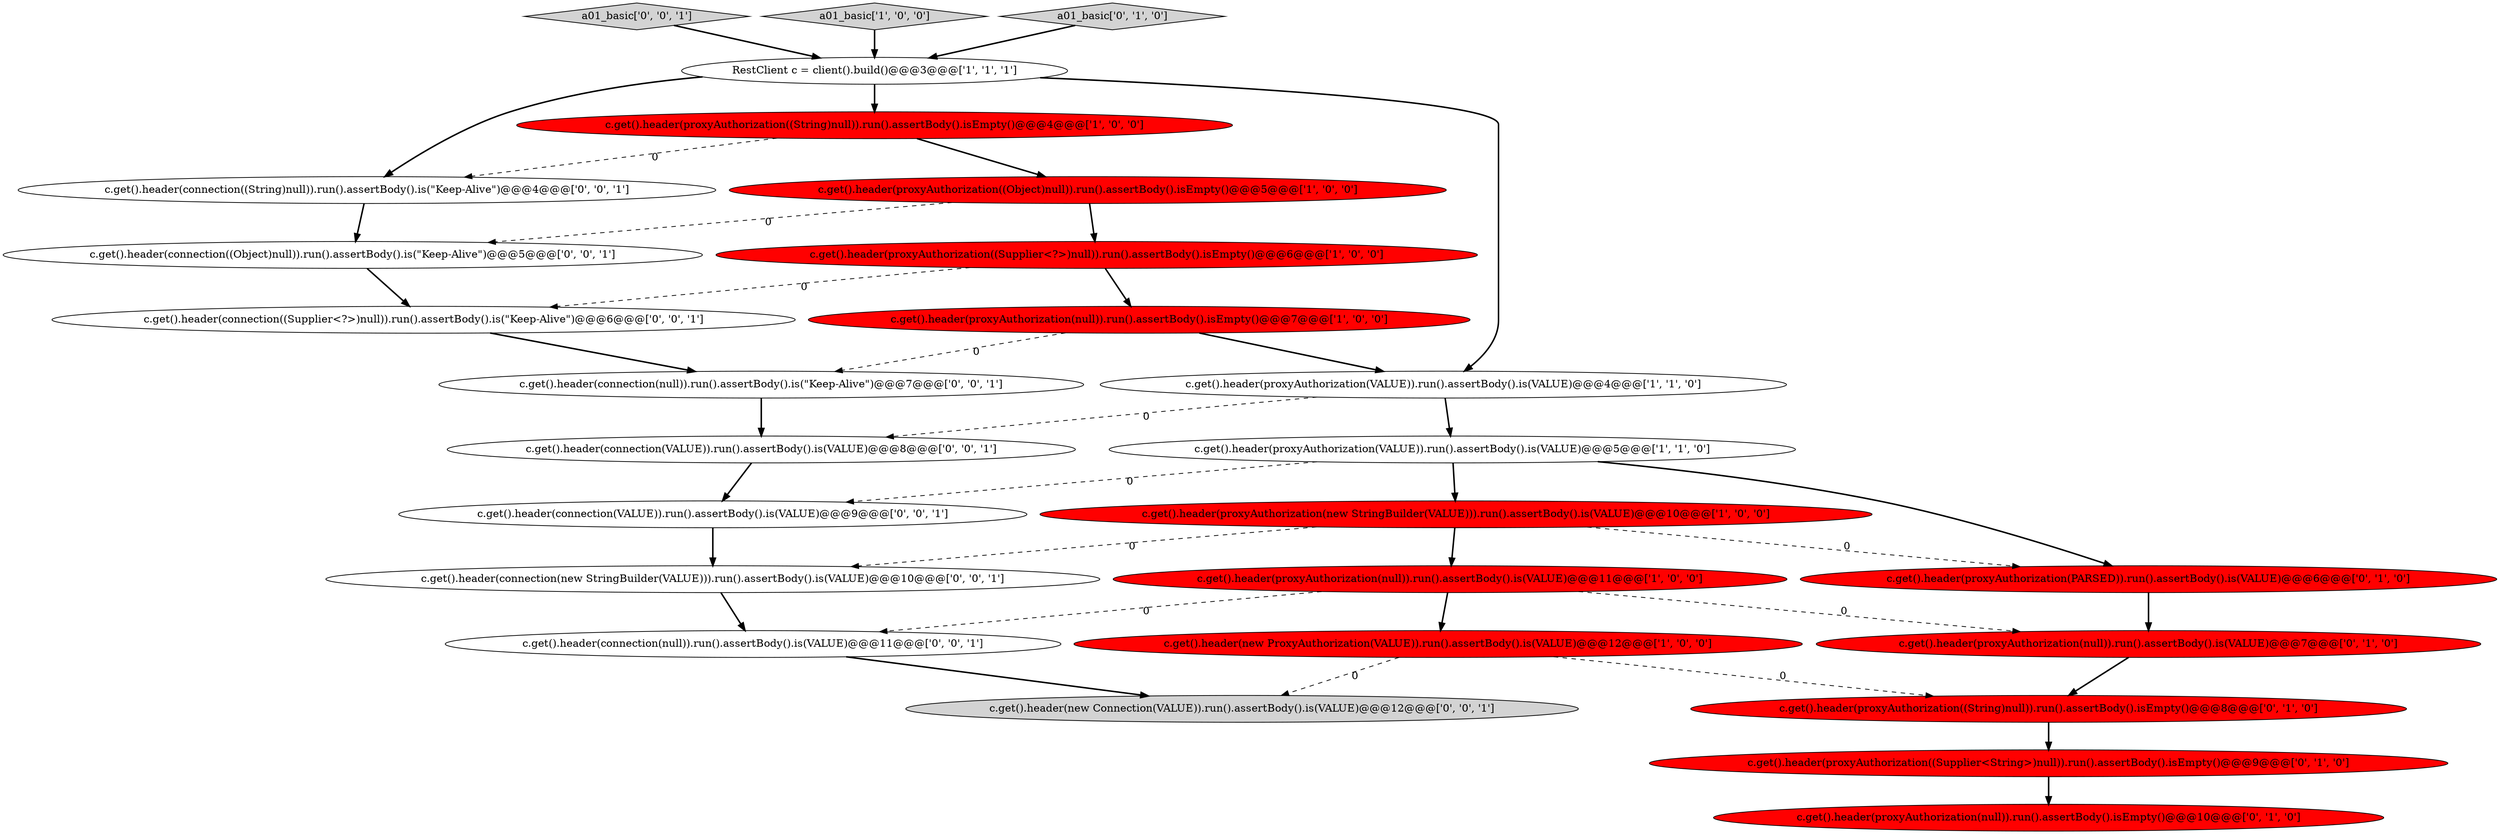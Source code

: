 digraph {
1 [style = filled, label = "c.get().header(proxyAuthorization((Supplier<?>)null)).run().assertBody().isEmpty()@@@6@@@['1', '0', '0']", fillcolor = red, shape = ellipse image = "AAA1AAABBB1BBB"];
22 [style = filled, label = "c.get().header(connection((String)null)).run().assertBody().is(\"Keep-Alive\")@@@4@@@['0', '0', '1']", fillcolor = white, shape = ellipse image = "AAA0AAABBB3BBB"];
14 [style = filled, label = "c.get().header(proxyAuthorization((Supplier<String>)null)).run().assertBody().isEmpty()@@@9@@@['0', '1', '0']", fillcolor = red, shape = ellipse image = "AAA1AAABBB2BBB"];
24 [style = filled, label = "c.get().header(connection((Supplier<?>)null)).run().assertBody().is(\"Keep-Alive\")@@@6@@@['0', '0', '1']", fillcolor = white, shape = ellipse image = "AAA0AAABBB3BBB"];
26 [style = filled, label = "c.get().header(connection(VALUE)).run().assertBody().is(VALUE)@@@8@@@['0', '0', '1']", fillcolor = white, shape = ellipse image = "AAA0AAABBB3BBB"];
16 [style = filled, label = "c.get().header(proxyAuthorization((String)null)).run().assertBody().isEmpty()@@@8@@@['0', '1', '0']", fillcolor = red, shape = ellipse image = "AAA1AAABBB2BBB"];
25 [style = filled, label = "c.get().header(connection(new StringBuilder(VALUE))).run().assertBody().is(VALUE)@@@10@@@['0', '0', '1']", fillcolor = white, shape = ellipse image = "AAA0AAABBB3BBB"];
19 [style = filled, label = "c.get().header(connection(VALUE)).run().assertBody().is(VALUE)@@@9@@@['0', '0', '1']", fillcolor = white, shape = ellipse image = "AAA0AAABBB3BBB"];
21 [style = filled, label = "c.get().header(connection((Object)null)).run().assertBody().is(\"Keep-Alive\")@@@5@@@['0', '0', '1']", fillcolor = white, shape = ellipse image = "AAA0AAABBB3BBB"];
23 [style = filled, label = "c.get().header(new Connection(VALUE)).run().assertBody().is(VALUE)@@@12@@@['0', '0', '1']", fillcolor = lightgray, shape = ellipse image = "AAA0AAABBB3BBB"];
20 [style = filled, label = "a01_basic['0', '0', '1']", fillcolor = lightgray, shape = diamond image = "AAA0AAABBB3BBB"];
10 [style = filled, label = "c.get().header(proxyAuthorization(null)).run().assertBody().is(VALUE)@@@11@@@['1', '0', '0']", fillcolor = red, shape = ellipse image = "AAA1AAABBB1BBB"];
0 [style = filled, label = "c.get().header(proxyAuthorization(VALUE)).run().assertBody().is(VALUE)@@@4@@@['1', '1', '0']", fillcolor = white, shape = ellipse image = "AAA0AAABBB1BBB"];
7 [style = filled, label = "c.get().header(proxyAuthorization(VALUE)).run().assertBody().is(VALUE)@@@5@@@['1', '1', '0']", fillcolor = white, shape = ellipse image = "AAA0AAABBB1BBB"];
8 [style = filled, label = "RestClient c = client().build()@@@3@@@['1', '1', '1']", fillcolor = white, shape = ellipse image = "AAA0AAABBB1BBB"];
12 [style = filled, label = "c.get().header(proxyAuthorization(null)).run().assertBody().isEmpty()@@@10@@@['0', '1', '0']", fillcolor = red, shape = ellipse image = "AAA1AAABBB2BBB"];
2 [style = filled, label = "c.get().header(proxyAuthorization(new StringBuilder(VALUE))).run().assertBody().is(VALUE)@@@10@@@['1', '0', '0']", fillcolor = red, shape = ellipse image = "AAA1AAABBB1BBB"];
11 [style = filled, label = "c.get().header(proxyAuthorization(PARSED)).run().assertBody().is(VALUE)@@@6@@@['0', '1', '0']", fillcolor = red, shape = ellipse image = "AAA1AAABBB2BBB"];
17 [style = filled, label = "c.get().header(connection(null)).run().assertBody().is(\"Keep-Alive\")@@@7@@@['0', '0', '1']", fillcolor = white, shape = ellipse image = "AAA0AAABBB3BBB"];
13 [style = filled, label = "c.get().header(proxyAuthorization(null)).run().assertBody().is(VALUE)@@@7@@@['0', '1', '0']", fillcolor = red, shape = ellipse image = "AAA1AAABBB2BBB"];
3 [style = filled, label = "c.get().header(new ProxyAuthorization(VALUE)).run().assertBody().is(VALUE)@@@12@@@['1', '0', '0']", fillcolor = red, shape = ellipse image = "AAA1AAABBB1BBB"];
5 [style = filled, label = "c.get().header(proxyAuthorization((Object)null)).run().assertBody().isEmpty()@@@5@@@['1', '0', '0']", fillcolor = red, shape = ellipse image = "AAA1AAABBB1BBB"];
6 [style = filled, label = "a01_basic['1', '0', '0']", fillcolor = lightgray, shape = diamond image = "AAA0AAABBB1BBB"];
15 [style = filled, label = "a01_basic['0', '1', '0']", fillcolor = lightgray, shape = diamond image = "AAA0AAABBB2BBB"];
4 [style = filled, label = "c.get().header(proxyAuthorization((String)null)).run().assertBody().isEmpty()@@@4@@@['1', '0', '0']", fillcolor = red, shape = ellipse image = "AAA1AAABBB1BBB"];
18 [style = filled, label = "c.get().header(connection(null)).run().assertBody().is(VALUE)@@@11@@@['0', '0', '1']", fillcolor = white, shape = ellipse image = "AAA0AAABBB3BBB"];
9 [style = filled, label = "c.get().header(proxyAuthorization(null)).run().assertBody().isEmpty()@@@7@@@['1', '0', '0']", fillcolor = red, shape = ellipse image = "AAA1AAABBB1BBB"];
17->26 [style = bold, label=""];
7->11 [style = bold, label=""];
9->0 [style = bold, label=""];
18->23 [style = bold, label=""];
25->18 [style = bold, label=""];
22->21 [style = bold, label=""];
10->3 [style = bold, label=""];
0->26 [style = dashed, label="0"];
21->24 [style = bold, label=""];
4->22 [style = dashed, label="0"];
10->13 [style = dashed, label="0"];
26->19 [style = bold, label=""];
2->10 [style = bold, label=""];
13->16 [style = bold, label=""];
1->9 [style = bold, label=""];
19->25 [style = bold, label=""];
8->22 [style = bold, label=""];
0->7 [style = bold, label=""];
8->0 [style = bold, label=""];
3->23 [style = dashed, label="0"];
5->1 [style = bold, label=""];
20->8 [style = bold, label=""];
7->19 [style = dashed, label="0"];
1->24 [style = dashed, label="0"];
7->2 [style = bold, label=""];
9->17 [style = dashed, label="0"];
14->12 [style = bold, label=""];
11->13 [style = bold, label=""];
6->8 [style = bold, label=""];
24->17 [style = bold, label=""];
2->25 [style = dashed, label="0"];
5->21 [style = dashed, label="0"];
16->14 [style = bold, label=""];
2->11 [style = dashed, label="0"];
8->4 [style = bold, label=""];
4->5 [style = bold, label=""];
15->8 [style = bold, label=""];
10->18 [style = dashed, label="0"];
3->16 [style = dashed, label="0"];
}
